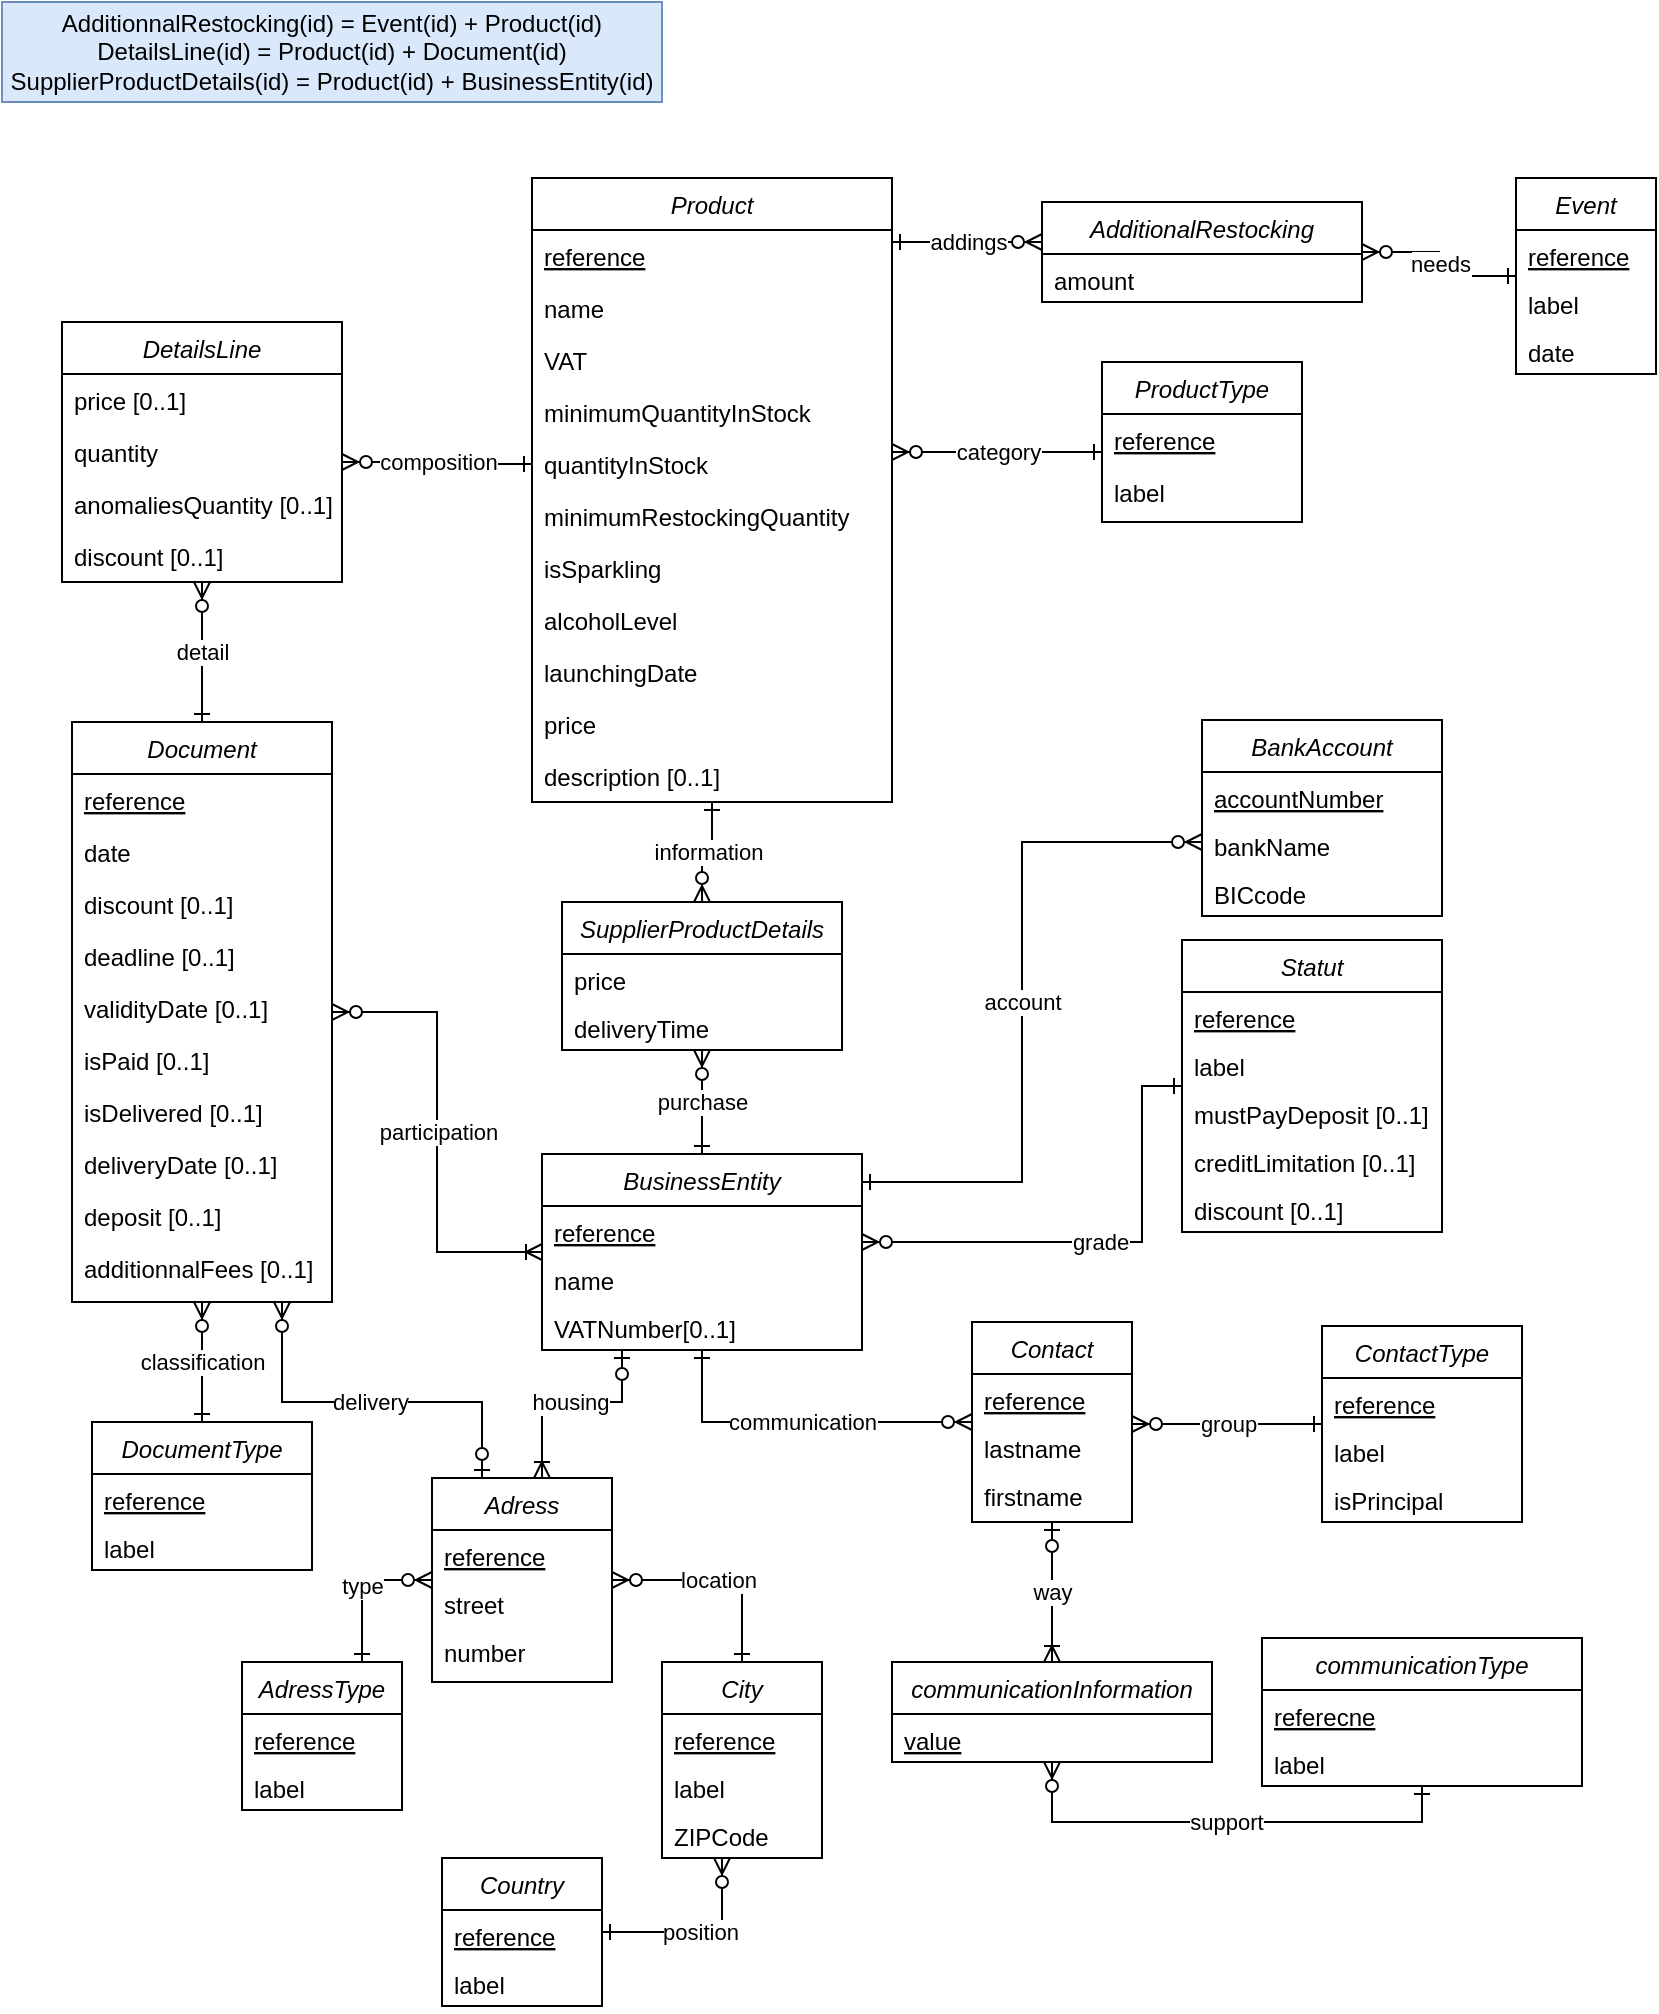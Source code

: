 <mxfile version="20.8.16" type="device"><diagram id="C5RBs43oDa-KdzZeNtuy" name="Page-1"><mxGraphModel dx="1262" dy="592" grid="1" gridSize="10" guides="1" tooltips="1" connect="1" arrows="1" fold="1" page="1" pageScale="1" pageWidth="827" pageHeight="1169" math="0" shadow="0"><root><mxCell id="WIyWlLk6GJQsqaUBKTNV-0"/><mxCell id="WIyWlLk6GJQsqaUBKTNV-1" parent="WIyWlLk6GJQsqaUBKTNV-0"/><mxCell id="zkfFHV4jXpPFQw0GAbJ--0" value="ProductType" style="swimlane;fontStyle=2;align=center;verticalAlign=top;childLayout=stackLayout;horizontal=1;startSize=26;horizontalStack=0;resizeParent=1;resizeLast=0;collapsible=1;marginBottom=0;rounded=0;shadow=0;strokeWidth=1;" parent="WIyWlLk6GJQsqaUBKTNV-1" vertex="1"><mxGeometry x="550" y="260" width="100" height="80" as="geometry"><mxRectangle x="230" y="140" width="160" height="26" as="alternateBounds"/></mxGeometry></mxCell><mxCell id="zkfFHV4jXpPFQw0GAbJ--1" value="reference" style="text;align=left;verticalAlign=top;spacingLeft=4;spacingRight=4;overflow=hidden;rotatable=0;points=[[0,0.5],[1,0.5]];portConstraint=eastwest;fontStyle=4" parent="zkfFHV4jXpPFQw0GAbJ--0" vertex="1"><mxGeometry y="26" width="100" height="26" as="geometry"/></mxCell><mxCell id="zkfFHV4jXpPFQw0GAbJ--2" value="label" style="text;align=left;verticalAlign=top;spacingLeft=4;spacingRight=4;overflow=hidden;rotatable=0;points=[[0,0.5],[1,0.5]];portConstraint=eastwest;rounded=0;shadow=0;html=0;" parent="zkfFHV4jXpPFQw0GAbJ--0" vertex="1"><mxGeometry y="52" width="100" height="26" as="geometry"/></mxCell><mxCell id="mR_kSrzSE3eePx6htJR2-12" value="category" style="edgeStyle=orthogonalEdgeStyle;rounded=0;orthogonalLoop=1;jettySize=auto;html=1;endArrow=ERone;endFill=0;startArrow=ERzeroToMany;startFill=1;" parent="WIyWlLk6GJQsqaUBKTNV-1" source="mR_kSrzSE3eePx6htJR2-0" target="zkfFHV4jXpPFQw0GAbJ--0" edge="1"><mxGeometry relative="1" as="geometry"><Array as="points"><mxPoint x="480" y="305"/><mxPoint x="480" y="305"/></Array></mxGeometry></mxCell><mxCell id="mR_kSrzSE3eePx6htJR2-27" value="composition" style="edgeStyle=orthogonalEdgeStyle;rounded=0;orthogonalLoop=1;jettySize=auto;html=1;startArrow=ERone;startFill=0;endArrow=ERzeroToMany;endFill=1;" parent="WIyWlLk6GJQsqaUBKTNV-1" source="mR_kSrzSE3eePx6htJR2-0" target="mR_kSrzSE3eePx6htJR2-21" edge="1"><mxGeometry relative="1" as="geometry"><Array as="points"><mxPoint x="218" y="311"/><mxPoint x="218" y="310"/></Array></mxGeometry></mxCell><mxCell id="mR_kSrzSE3eePx6htJR2-44" value="information" style="edgeStyle=orthogonalEdgeStyle;rounded=0;orthogonalLoop=1;jettySize=auto;html=1;startArrow=ERone;startFill=0;endArrow=ERzeroToMany;endFill=1;" parent="WIyWlLk6GJQsqaUBKTNV-1" source="mR_kSrzSE3eePx6htJR2-0" target="mR_kSrzSE3eePx6htJR2-41" edge="1"><mxGeometry relative="1" as="geometry"/></mxCell><mxCell id="mR_kSrzSE3eePx6htJR2-0" value="Product" style="swimlane;fontStyle=2;align=center;verticalAlign=top;childLayout=stackLayout;horizontal=1;startSize=26;horizontalStack=0;resizeParent=1;resizeLast=0;collapsible=1;marginBottom=0;rounded=0;shadow=0;strokeWidth=1;" parent="WIyWlLk6GJQsqaUBKTNV-1" vertex="1"><mxGeometry x="265" y="168" width="180" height="312" as="geometry"><mxRectangle x="230" y="140" width="160" height="26" as="alternateBounds"/></mxGeometry></mxCell><mxCell id="mR_kSrzSE3eePx6htJR2-1" value="reference" style="text;align=left;verticalAlign=top;spacingLeft=4;spacingRight=4;overflow=hidden;rotatable=0;points=[[0,0.5],[1,0.5]];portConstraint=eastwest;fontStyle=4" parent="mR_kSrzSE3eePx6htJR2-0" vertex="1"><mxGeometry y="26" width="180" height="26" as="geometry"/></mxCell><mxCell id="mR_kSrzSE3eePx6htJR2-2" value="name" style="text;align=left;verticalAlign=top;spacingLeft=4;spacingRight=4;overflow=hidden;rotatable=0;points=[[0,0.5],[1,0.5]];portConstraint=eastwest;rounded=0;shadow=0;html=0;" parent="mR_kSrzSE3eePx6htJR2-0" vertex="1"><mxGeometry y="52" width="180" height="26" as="geometry"/></mxCell><mxCell id="mR_kSrzSE3eePx6htJR2-3" value="VAT" style="text;align=left;verticalAlign=top;spacingLeft=4;spacingRight=4;overflow=hidden;rotatable=0;points=[[0,0.5],[1,0.5]];portConstraint=eastwest;rounded=0;shadow=0;html=0;" parent="mR_kSrzSE3eePx6htJR2-0" vertex="1"><mxGeometry y="78" width="180" height="26" as="geometry"/></mxCell><mxCell id="mR_kSrzSE3eePx6htJR2-4" value="minimumQuantityInStock" style="text;align=left;verticalAlign=top;spacingLeft=4;spacingRight=4;overflow=hidden;rotatable=0;points=[[0,0.5],[1,0.5]];portConstraint=eastwest;rounded=0;shadow=0;html=0;" parent="mR_kSrzSE3eePx6htJR2-0" vertex="1"><mxGeometry y="104" width="180" height="26" as="geometry"/></mxCell><mxCell id="mR_kSrzSE3eePx6htJR2-5" value="quantityInStock" style="text;align=left;verticalAlign=top;spacingLeft=4;spacingRight=4;overflow=hidden;rotatable=0;points=[[0,0.5],[1,0.5]];portConstraint=eastwest;rounded=0;shadow=0;html=0;" parent="mR_kSrzSE3eePx6htJR2-0" vertex="1"><mxGeometry y="130" width="180" height="26" as="geometry"/></mxCell><mxCell id="mR_kSrzSE3eePx6htJR2-6" value="minimumRestockingQuantity" style="text;align=left;verticalAlign=top;spacingLeft=4;spacingRight=4;overflow=hidden;rotatable=0;points=[[0,0.5],[1,0.5]];portConstraint=eastwest;rounded=0;shadow=0;html=0;" parent="mR_kSrzSE3eePx6htJR2-0" vertex="1"><mxGeometry y="156" width="180" height="26" as="geometry"/></mxCell><mxCell id="mR_kSrzSE3eePx6htJR2-7" value="isSparkling" style="text;align=left;verticalAlign=top;spacingLeft=4;spacingRight=4;overflow=hidden;rotatable=0;points=[[0,0.5],[1,0.5]];portConstraint=eastwest;rounded=0;shadow=0;html=0;" parent="mR_kSrzSE3eePx6htJR2-0" vertex="1"><mxGeometry y="182" width="180" height="26" as="geometry"/></mxCell><mxCell id="mR_kSrzSE3eePx6htJR2-9" value="alcoholLevel" style="text;align=left;verticalAlign=top;spacingLeft=4;spacingRight=4;overflow=hidden;rotatable=0;points=[[0,0.5],[1,0.5]];portConstraint=eastwest;rounded=0;shadow=0;html=0;" parent="mR_kSrzSE3eePx6htJR2-0" vertex="1"><mxGeometry y="208" width="180" height="26" as="geometry"/></mxCell><mxCell id="mR_kSrzSE3eePx6htJR2-10" value="launchingDate" style="text;align=left;verticalAlign=top;spacingLeft=4;spacingRight=4;overflow=hidden;rotatable=0;points=[[0,0.5],[1,0.5]];portConstraint=eastwest;rounded=0;shadow=0;html=0;" parent="mR_kSrzSE3eePx6htJR2-0" vertex="1"><mxGeometry y="234" width="180" height="26" as="geometry"/></mxCell><mxCell id="fm_D_4ArY5tobbjkZMO6-0" value="price" style="text;align=left;verticalAlign=top;spacingLeft=4;spacingRight=4;overflow=hidden;rotatable=0;points=[[0,0.5],[1,0.5]];portConstraint=eastwest;rounded=0;shadow=0;html=0;" vertex="1" parent="mR_kSrzSE3eePx6htJR2-0"><mxGeometry y="260" width="180" height="26" as="geometry"/></mxCell><mxCell id="mR_kSrzSE3eePx6htJR2-11" value="description [0..1]" style="text;align=left;verticalAlign=top;spacingLeft=4;spacingRight=4;overflow=hidden;rotatable=0;points=[[0,0.5],[1,0.5]];portConstraint=eastwest;rounded=0;shadow=0;html=0;" parent="mR_kSrzSE3eePx6htJR2-0" vertex="1"><mxGeometry y="286" width="180" height="26" as="geometry"/></mxCell><mxCell id="mR_kSrzSE3eePx6htJR2-16" value="addings" style="edgeStyle=orthogonalEdgeStyle;rounded=0;orthogonalLoop=1;jettySize=auto;html=1;startArrow=ERzeroToMany;startFill=1;endArrow=ERone;endFill=0;" parent="WIyWlLk6GJQsqaUBKTNV-1" source="mR_kSrzSE3eePx6htJR2-13" target="mR_kSrzSE3eePx6htJR2-0" edge="1"><mxGeometry relative="1" as="geometry"><Array as="points"><mxPoint x="490" y="200"/><mxPoint x="490" y="200"/></Array></mxGeometry></mxCell><mxCell id="mR_kSrzSE3eePx6htJR2-13" value="AdditionalRestocking" style="swimlane;fontStyle=2;align=center;verticalAlign=top;childLayout=stackLayout;horizontal=1;startSize=26;horizontalStack=0;resizeParent=1;resizeLast=0;collapsible=1;marginBottom=0;rounded=0;shadow=0;strokeWidth=1;" parent="WIyWlLk6GJQsqaUBKTNV-1" vertex="1"><mxGeometry x="520" y="180" width="160" height="50" as="geometry"><mxRectangle x="230" y="140" width="160" height="26" as="alternateBounds"/></mxGeometry></mxCell><mxCell id="mR_kSrzSE3eePx6htJR2-14" value="amount" style="text;align=left;verticalAlign=top;spacingLeft=4;spacingRight=4;overflow=hidden;rotatable=0;points=[[0,0.5],[1,0.5]];portConstraint=eastwest;fontStyle=0" parent="mR_kSrzSE3eePx6htJR2-13" vertex="1"><mxGeometry y="26" width="160" height="24" as="geometry"/></mxCell><mxCell id="mR_kSrzSE3eePx6htJR2-20" value="needs" style="edgeStyle=orthogonalEdgeStyle;rounded=0;orthogonalLoop=1;jettySize=auto;html=1;startArrow=ERone;startFill=0;endArrow=ERzeroToMany;endFill=1;" parent="WIyWlLk6GJQsqaUBKTNV-1" source="mR_kSrzSE3eePx6htJR2-17" target="mR_kSrzSE3eePx6htJR2-13" edge="1"><mxGeometry relative="1" as="geometry"/></mxCell><mxCell id="mR_kSrzSE3eePx6htJR2-17" value="Event" style="swimlane;fontStyle=2;align=center;verticalAlign=top;childLayout=stackLayout;horizontal=1;startSize=26;horizontalStack=0;resizeParent=1;resizeLast=0;collapsible=1;marginBottom=0;rounded=0;shadow=0;strokeWidth=1;" parent="WIyWlLk6GJQsqaUBKTNV-1" vertex="1"><mxGeometry x="757" y="168" width="70" height="98" as="geometry"><mxRectangle x="230" y="140" width="160" height="26" as="alternateBounds"/></mxGeometry></mxCell><mxCell id="mR_kSrzSE3eePx6htJR2-18" value="reference" style="text;align=left;verticalAlign=top;spacingLeft=4;spacingRight=4;overflow=hidden;rotatable=0;points=[[0,0.5],[1,0.5]];portConstraint=eastwest;fontStyle=4" parent="mR_kSrzSE3eePx6htJR2-17" vertex="1"><mxGeometry y="26" width="70" height="24" as="geometry"/></mxCell><mxCell id="mR_kSrzSE3eePx6htJR2-19" value="label" style="text;align=left;verticalAlign=top;spacingLeft=4;spacingRight=4;overflow=hidden;rotatable=0;points=[[0,0.5],[1,0.5]];portConstraint=eastwest;fontStyle=0" parent="mR_kSrzSE3eePx6htJR2-17" vertex="1"><mxGeometry y="50" width="70" height="24" as="geometry"/></mxCell><mxCell id="p5Mr51HrlrA1xelnmMIb-0" value="date" style="text;align=left;verticalAlign=top;spacingLeft=4;spacingRight=4;overflow=hidden;rotatable=0;points=[[0,0.5],[1,0.5]];portConstraint=eastwest;fontStyle=0" parent="mR_kSrzSE3eePx6htJR2-17" vertex="1"><mxGeometry y="74" width="70" height="24" as="geometry"/></mxCell><mxCell id="mR_kSrzSE3eePx6htJR2-21" value="DetailsLine" style="swimlane;fontStyle=2;align=center;verticalAlign=top;childLayout=stackLayout;horizontal=1;startSize=26;horizontalStack=0;resizeParent=1;resizeLast=0;collapsible=1;marginBottom=0;rounded=0;shadow=0;strokeWidth=1;" parent="WIyWlLk6GJQsqaUBKTNV-1" vertex="1"><mxGeometry x="30" y="240" width="140" height="130" as="geometry"><mxRectangle x="230" y="140" width="160" height="26" as="alternateBounds"/></mxGeometry></mxCell><mxCell id="mR_kSrzSE3eePx6htJR2-22" value="price [0..1]" style="text;align=left;verticalAlign=top;spacingLeft=4;spacingRight=4;overflow=hidden;rotatable=0;points=[[0,0.5],[1,0.5]];portConstraint=eastwest;fontStyle=0" parent="mR_kSrzSE3eePx6htJR2-21" vertex="1"><mxGeometry y="26" width="140" height="26" as="geometry"/></mxCell><mxCell id="mR_kSrzSE3eePx6htJR2-23" value="quantity" style="text;align=left;verticalAlign=top;spacingLeft=4;spacingRight=4;overflow=hidden;rotatable=0;points=[[0,0.5],[1,0.5]];portConstraint=eastwest;rounded=0;shadow=0;html=0;" parent="mR_kSrzSE3eePx6htJR2-21" vertex="1"><mxGeometry y="52" width="140" height="26" as="geometry"/></mxCell><mxCell id="mR_kSrzSE3eePx6htJR2-24" value="anomaliesQuantity [0..1]" style="text;align=left;verticalAlign=top;spacingLeft=4;spacingRight=4;overflow=hidden;rotatable=0;points=[[0,0.5],[1,0.5]];portConstraint=eastwest;rounded=0;shadow=0;html=0;" parent="mR_kSrzSE3eePx6htJR2-21" vertex="1"><mxGeometry y="78" width="140" height="26" as="geometry"/></mxCell><mxCell id="bdWemc0V5UrA6f9FP6_V-0" value="discount [0..1]" style="text;align=left;verticalAlign=top;spacingLeft=4;spacingRight=4;overflow=hidden;rotatable=0;points=[[0,0.5],[1,0.5]];portConstraint=eastwest;rounded=0;shadow=0;html=0;" parent="mR_kSrzSE3eePx6htJR2-21" vertex="1"><mxGeometry y="104" width="140" height="26" as="geometry"/></mxCell><mxCell id="mR_kSrzSE3eePx6htJR2-40" value="detail" style="edgeStyle=orthogonalEdgeStyle;rounded=0;orthogonalLoop=1;jettySize=auto;html=1;startArrow=ERone;startFill=0;endArrow=ERzeroToMany;endFill=1;" parent="WIyWlLk6GJQsqaUBKTNV-1" source="mR_kSrzSE3eePx6htJR2-28" target="mR_kSrzSE3eePx6htJR2-21" edge="1"><mxGeometry relative="1" as="geometry"/></mxCell><mxCell id="mR_kSrzSE3eePx6htJR2-28" value="Document" style="swimlane;fontStyle=2;align=center;verticalAlign=top;childLayout=stackLayout;horizontal=1;startSize=26;horizontalStack=0;resizeParent=1;resizeLast=0;collapsible=1;marginBottom=0;rounded=0;shadow=0;strokeWidth=1;" parent="WIyWlLk6GJQsqaUBKTNV-1" vertex="1"><mxGeometry x="35" y="440" width="130" height="290" as="geometry"><mxRectangle x="230" y="140" width="160" height="26" as="alternateBounds"/></mxGeometry></mxCell><mxCell id="mR_kSrzSE3eePx6htJR2-29" value="reference" style="text;align=left;verticalAlign=top;spacingLeft=4;spacingRight=4;overflow=hidden;rotatable=0;points=[[0,0.5],[1,0.5]];portConstraint=eastwest;fontStyle=4" parent="mR_kSrzSE3eePx6htJR2-28" vertex="1"><mxGeometry y="26" width="130" height="26" as="geometry"/></mxCell><mxCell id="mR_kSrzSE3eePx6htJR2-30" value="date" style="text;align=left;verticalAlign=top;spacingLeft=4;spacingRight=4;overflow=hidden;rotatable=0;points=[[0,0.5],[1,0.5]];portConstraint=eastwest;rounded=0;shadow=0;html=0;" parent="mR_kSrzSE3eePx6htJR2-28" vertex="1"><mxGeometry y="52" width="130" height="26" as="geometry"/></mxCell><mxCell id="mR_kSrzSE3eePx6htJR2-31" value="discount [0..1]" style="text;align=left;verticalAlign=top;spacingLeft=4;spacingRight=4;overflow=hidden;rotatable=0;points=[[0,0.5],[1,0.5]];portConstraint=eastwest;rounded=0;shadow=0;html=0;" parent="mR_kSrzSE3eePx6htJR2-28" vertex="1"><mxGeometry y="78" width="130" height="26" as="geometry"/></mxCell><mxCell id="mR_kSrzSE3eePx6htJR2-32" value="deadline [0..1]" style="text;align=left;verticalAlign=top;spacingLeft=4;spacingRight=4;overflow=hidden;rotatable=0;points=[[0,0.5],[1,0.5]];portConstraint=eastwest;rounded=0;shadow=0;html=0;" parent="mR_kSrzSE3eePx6htJR2-28" vertex="1"><mxGeometry y="104" width="130" height="26" as="geometry"/></mxCell><mxCell id="mR_kSrzSE3eePx6htJR2-33" value="validityDate [0..1]" style="text;align=left;verticalAlign=top;spacingLeft=4;spacingRight=4;overflow=hidden;rotatable=0;points=[[0,0.5],[1,0.5]];portConstraint=eastwest;rounded=0;shadow=0;html=0;" parent="mR_kSrzSE3eePx6htJR2-28" vertex="1"><mxGeometry y="130" width="130" height="26" as="geometry"/></mxCell><mxCell id="mR_kSrzSE3eePx6htJR2-34" value="isPaid [0..1]" style="text;align=left;verticalAlign=top;spacingLeft=4;spacingRight=4;overflow=hidden;rotatable=0;points=[[0,0.5],[1,0.5]];portConstraint=eastwest;rounded=0;shadow=0;html=0;" parent="mR_kSrzSE3eePx6htJR2-28" vertex="1"><mxGeometry y="156" width="130" height="26" as="geometry"/></mxCell><mxCell id="mR_kSrzSE3eePx6htJR2-35" value="isDelivered [0..1]" style="text;align=left;verticalAlign=top;spacingLeft=4;spacingRight=4;overflow=hidden;rotatable=0;points=[[0,0.5],[1,0.5]];portConstraint=eastwest;rounded=0;shadow=0;html=0;" parent="mR_kSrzSE3eePx6htJR2-28" vertex="1"><mxGeometry y="182" width="130" height="26" as="geometry"/></mxCell><mxCell id="mR_kSrzSE3eePx6htJR2-36" value="deliveryDate [0..1]" style="text;align=left;verticalAlign=top;spacingLeft=4;spacingRight=4;overflow=hidden;rotatable=0;points=[[0,0.5],[1,0.5]];portConstraint=eastwest;rounded=0;shadow=0;html=0;" parent="mR_kSrzSE3eePx6htJR2-28" vertex="1"><mxGeometry y="208" width="130" height="26" as="geometry"/></mxCell><mxCell id="mR_kSrzSE3eePx6htJR2-37" value="deposit [0..1]" style="text;align=left;verticalAlign=top;spacingLeft=4;spacingRight=4;overflow=hidden;rotatable=0;points=[[0,0.5],[1,0.5]];portConstraint=eastwest;rounded=0;shadow=0;html=0;" parent="mR_kSrzSE3eePx6htJR2-28" vertex="1"><mxGeometry y="234" width="130" height="26" as="geometry"/></mxCell><mxCell id="mR_kSrzSE3eePx6htJR2-38" value="additionnalFees [0..1]" style="text;align=left;verticalAlign=top;spacingLeft=4;spacingRight=4;overflow=hidden;rotatable=0;points=[[0,0.5],[1,0.5]];portConstraint=eastwest;rounded=0;shadow=0;html=0;" parent="mR_kSrzSE3eePx6htJR2-28" vertex="1"><mxGeometry y="260" width="130" height="26" as="geometry"/></mxCell><mxCell id="mR_kSrzSE3eePx6htJR2-41" value="SupplierProductDetails" style="swimlane;fontStyle=2;align=center;verticalAlign=top;childLayout=stackLayout;horizontal=1;startSize=26;horizontalStack=0;resizeParent=1;resizeLast=0;collapsible=1;marginBottom=0;rounded=0;shadow=0;strokeWidth=1;" parent="WIyWlLk6GJQsqaUBKTNV-1" vertex="1"><mxGeometry x="280" y="530" width="140" height="74" as="geometry"><mxRectangle x="230" y="140" width="160" height="26" as="alternateBounds"/></mxGeometry></mxCell><mxCell id="mR_kSrzSE3eePx6htJR2-42" value="price" style="text;align=left;verticalAlign=top;spacingLeft=4;spacingRight=4;overflow=hidden;rotatable=0;points=[[0,0.5],[1,0.5]];portConstraint=eastwest;fontStyle=0" parent="mR_kSrzSE3eePx6htJR2-41" vertex="1"><mxGeometry y="26" width="140" height="24" as="geometry"/></mxCell><mxCell id="mR_kSrzSE3eePx6htJR2-43" value="deliveryTime" style="text;align=left;verticalAlign=top;spacingLeft=4;spacingRight=4;overflow=hidden;rotatable=0;points=[[0,0.5],[1,0.5]];portConstraint=eastwest;fontStyle=0" parent="mR_kSrzSE3eePx6htJR2-41" vertex="1"><mxGeometry y="50" width="140" height="24" as="geometry"/></mxCell><mxCell id="mR_kSrzSE3eePx6htJR2-48" value="classification" style="edgeStyle=orthogonalEdgeStyle;rounded=0;orthogonalLoop=1;jettySize=auto;html=1;startArrow=ERone;startFill=0;endArrow=ERzeroToMany;endFill=1;" parent="WIyWlLk6GJQsqaUBKTNV-1" source="mR_kSrzSE3eePx6htJR2-45" target="mR_kSrzSE3eePx6htJR2-28" edge="1"><mxGeometry relative="1" as="geometry"/></mxCell><mxCell id="mR_kSrzSE3eePx6htJR2-45" value="DocumentType" style="swimlane;fontStyle=2;align=center;verticalAlign=top;childLayout=stackLayout;horizontal=1;startSize=26;horizontalStack=0;resizeParent=1;resizeLast=0;collapsible=1;marginBottom=0;rounded=0;shadow=0;strokeWidth=1;" parent="WIyWlLk6GJQsqaUBKTNV-1" vertex="1"><mxGeometry x="45" y="790" width="110" height="74" as="geometry"><mxRectangle x="230" y="140" width="160" height="26" as="alternateBounds"/></mxGeometry></mxCell><mxCell id="mR_kSrzSE3eePx6htJR2-46" value="reference" style="text;align=left;verticalAlign=top;spacingLeft=4;spacingRight=4;overflow=hidden;rotatable=0;points=[[0,0.5],[1,0.5]];portConstraint=eastwest;fontStyle=4" parent="mR_kSrzSE3eePx6htJR2-45" vertex="1"><mxGeometry y="26" width="110" height="24" as="geometry"/></mxCell><mxCell id="mR_kSrzSE3eePx6htJR2-47" value="label" style="text;align=left;verticalAlign=top;spacingLeft=4;spacingRight=4;overflow=hidden;rotatable=0;points=[[0,0.5],[1,0.5]];portConstraint=eastwest;fontStyle=0" parent="mR_kSrzSE3eePx6htJR2-45" vertex="1"><mxGeometry y="50" width="110" height="24" as="geometry"/></mxCell><mxCell id="mR_kSrzSE3eePx6htJR2-53" value="purchase" style="edgeStyle=orthogonalEdgeStyle;rounded=0;orthogonalLoop=1;jettySize=auto;html=1;startArrow=ERone;startFill=0;endArrow=ERzeroToMany;endFill=1;" parent="WIyWlLk6GJQsqaUBKTNV-1" source="mR_kSrzSE3eePx6htJR2-49" target="mR_kSrzSE3eePx6htJR2-41" edge="1"><mxGeometry relative="1" as="geometry"/></mxCell><mxCell id="mR_kSrzSE3eePx6htJR2-54" value="participation" style="edgeStyle=orthogonalEdgeStyle;rounded=0;orthogonalLoop=1;jettySize=auto;html=1;startArrow=ERoneToMany;startFill=0;endArrow=ERzeroToMany;endFill=1;" parent="WIyWlLk6GJQsqaUBKTNV-1" source="mR_kSrzSE3eePx6htJR2-49" target="mR_kSrzSE3eePx6htJR2-28" edge="1"><mxGeometry relative="1" as="geometry"/></mxCell><mxCell id="mR_kSrzSE3eePx6htJR2-59" value="account" style="edgeStyle=orthogonalEdgeStyle;rounded=0;orthogonalLoop=1;jettySize=auto;html=1;startArrow=ERone;startFill=0;endArrow=ERzeroToMany;endFill=1;" parent="WIyWlLk6GJQsqaUBKTNV-1" source="mR_kSrzSE3eePx6htJR2-49" target="mR_kSrzSE3eePx6htJR2-55" edge="1"><mxGeometry relative="1" as="geometry"><Array as="points"><mxPoint x="510" y="670"/><mxPoint x="510" y="500"/></Array></mxGeometry></mxCell><mxCell id="mR_kSrzSE3eePx6htJR2-73" value="communication" style="edgeStyle=orthogonalEdgeStyle;rounded=0;orthogonalLoop=1;jettySize=auto;html=1;startArrow=ERone;startFill=0;endArrow=ERzeroToMany;endFill=1;" parent="WIyWlLk6GJQsqaUBKTNV-1" source="mR_kSrzSE3eePx6htJR2-49" target="mR_kSrzSE3eePx6htJR2-67" edge="1"><mxGeometry relative="1" as="geometry"><Array as="points"><mxPoint x="350" y="790"/><mxPoint x="460" y="790"/></Array></mxGeometry></mxCell><mxCell id="mR_kSrzSE3eePx6htJR2-96" value="housing" style="edgeStyle=orthogonalEdgeStyle;rounded=0;orthogonalLoop=1;jettySize=auto;html=1;startArrow=ERzeroToOne;startFill=1;endArrow=ERoneToMany;endFill=0;" parent="WIyWlLk6GJQsqaUBKTNV-1" source="mR_kSrzSE3eePx6htJR2-49" target="mR_kSrzSE3eePx6htJR2-91" edge="1"><mxGeometry relative="1" as="geometry"><Array as="points"><mxPoint x="310" y="780"/><mxPoint x="270" y="780"/></Array></mxGeometry></mxCell><mxCell id="mR_kSrzSE3eePx6htJR2-49" value="BusinessEntity" style="swimlane;fontStyle=2;align=center;verticalAlign=top;childLayout=stackLayout;horizontal=1;startSize=26;horizontalStack=0;resizeParent=1;resizeLast=0;collapsible=1;marginBottom=0;rounded=0;shadow=0;strokeWidth=1;" parent="WIyWlLk6GJQsqaUBKTNV-1" vertex="1"><mxGeometry x="270" y="656" width="160" height="98" as="geometry"><mxRectangle x="230" y="140" width="160" height="26" as="alternateBounds"/></mxGeometry></mxCell><mxCell id="mR_kSrzSE3eePx6htJR2-50" value="reference" style="text;align=left;verticalAlign=top;spacingLeft=4;spacingRight=4;overflow=hidden;rotatable=0;points=[[0,0.5],[1,0.5]];portConstraint=eastwest;fontStyle=4" parent="mR_kSrzSE3eePx6htJR2-49" vertex="1"><mxGeometry y="26" width="160" height="24" as="geometry"/></mxCell><mxCell id="mR_kSrzSE3eePx6htJR2-51" value="name" style="text;align=left;verticalAlign=top;spacingLeft=4;spacingRight=4;overflow=hidden;rotatable=0;points=[[0,0.5],[1,0.5]];portConstraint=eastwest;fontStyle=0" parent="mR_kSrzSE3eePx6htJR2-49" vertex="1"><mxGeometry y="50" width="160" height="24" as="geometry"/></mxCell><mxCell id="mR_kSrzSE3eePx6htJR2-52" value="VATNumber[0..1]" style="text;align=left;verticalAlign=top;spacingLeft=4;spacingRight=4;overflow=hidden;rotatable=0;points=[[0,0.5],[1,0.5]];portConstraint=eastwest;fontStyle=0" parent="mR_kSrzSE3eePx6htJR2-49" vertex="1"><mxGeometry y="74" width="160" height="24" as="geometry"/></mxCell><mxCell id="mR_kSrzSE3eePx6htJR2-55" value="BankAccount" style="swimlane;fontStyle=2;align=center;verticalAlign=top;childLayout=stackLayout;horizontal=1;startSize=26;horizontalStack=0;resizeParent=1;resizeLast=0;collapsible=1;marginBottom=0;rounded=0;shadow=0;strokeWidth=1;" parent="WIyWlLk6GJQsqaUBKTNV-1" vertex="1"><mxGeometry x="600" y="439" width="120" height="98" as="geometry"><mxRectangle x="230" y="140" width="160" height="26" as="alternateBounds"/></mxGeometry></mxCell><mxCell id="mR_kSrzSE3eePx6htJR2-56" value="accountNumber" style="text;align=left;verticalAlign=top;spacingLeft=4;spacingRight=4;overflow=hidden;rotatable=0;points=[[0,0.5],[1,0.5]];portConstraint=eastwest;fontStyle=4" parent="mR_kSrzSE3eePx6htJR2-55" vertex="1"><mxGeometry y="26" width="120" height="24" as="geometry"/></mxCell><mxCell id="mR_kSrzSE3eePx6htJR2-57" value="bankName" style="text;align=left;verticalAlign=top;spacingLeft=4;spacingRight=4;overflow=hidden;rotatable=0;points=[[0,0.5],[1,0.5]];portConstraint=eastwest;fontStyle=0" parent="mR_kSrzSE3eePx6htJR2-55" vertex="1"><mxGeometry y="50" width="120" height="24" as="geometry"/></mxCell><mxCell id="mR_kSrzSE3eePx6htJR2-58" value="BICcode" style="text;align=left;verticalAlign=top;spacingLeft=4;spacingRight=4;overflow=hidden;rotatable=0;points=[[0,0.5],[1,0.5]];portConstraint=eastwest;fontStyle=0" parent="mR_kSrzSE3eePx6htJR2-55" vertex="1"><mxGeometry y="74" width="120" height="24" as="geometry"/></mxCell><mxCell id="mR_kSrzSE3eePx6htJR2-66" value="grade" style="edgeStyle=orthogonalEdgeStyle;rounded=0;orthogonalLoop=1;jettySize=auto;html=1;startArrow=ERone;startFill=0;endArrow=ERzeroToMany;endFill=1;" parent="WIyWlLk6GJQsqaUBKTNV-1" source="mR_kSrzSE3eePx6htJR2-60" target="mR_kSrzSE3eePx6htJR2-49" edge="1"><mxGeometry relative="1" as="geometry"><Array as="points"><mxPoint x="570" y="622"/><mxPoint x="570" y="700"/></Array></mxGeometry></mxCell><mxCell id="mR_kSrzSE3eePx6htJR2-60" value="Statut" style="swimlane;fontStyle=2;align=center;verticalAlign=top;childLayout=stackLayout;horizontal=1;startSize=26;horizontalStack=0;resizeParent=1;resizeLast=0;collapsible=1;marginBottom=0;rounded=0;shadow=0;strokeWidth=1;" parent="WIyWlLk6GJQsqaUBKTNV-1" vertex="1"><mxGeometry x="590" y="549" width="130" height="146" as="geometry"><mxRectangle x="230" y="140" width="160" height="26" as="alternateBounds"/></mxGeometry></mxCell><mxCell id="mR_kSrzSE3eePx6htJR2-61" value="reference" style="text;align=left;verticalAlign=top;spacingLeft=4;spacingRight=4;overflow=hidden;rotatable=0;points=[[0,0.5],[1,0.5]];portConstraint=eastwest;fontStyle=4" parent="mR_kSrzSE3eePx6htJR2-60" vertex="1"><mxGeometry y="26" width="130" height="24" as="geometry"/></mxCell><mxCell id="mR_kSrzSE3eePx6htJR2-62" value="label" style="text;align=left;verticalAlign=top;spacingLeft=4;spacingRight=4;overflow=hidden;rotatable=0;points=[[0,0.5],[1,0.5]];portConstraint=eastwest;fontStyle=0" parent="mR_kSrzSE3eePx6htJR2-60" vertex="1"><mxGeometry y="50" width="130" height="24" as="geometry"/></mxCell><mxCell id="mR_kSrzSE3eePx6htJR2-63" value="mustPayDeposit [0..1]" style="text;align=left;verticalAlign=top;spacingLeft=4;spacingRight=4;overflow=hidden;rotatable=0;points=[[0,0.5],[1,0.5]];portConstraint=eastwest;fontStyle=0" parent="mR_kSrzSE3eePx6htJR2-60" vertex="1"><mxGeometry y="74" width="130" height="24" as="geometry"/></mxCell><mxCell id="mR_kSrzSE3eePx6htJR2-64" value="creditLimitation [0..1]" style="text;align=left;verticalAlign=top;spacingLeft=4;spacingRight=4;overflow=hidden;rotatable=0;points=[[0,0.5],[1,0.5]];portConstraint=eastwest;fontStyle=0" parent="mR_kSrzSE3eePx6htJR2-60" vertex="1"><mxGeometry y="98" width="130" height="24" as="geometry"/></mxCell><mxCell id="mR_kSrzSE3eePx6htJR2-65" value="discount [0..1]" style="text;align=left;verticalAlign=top;spacingLeft=4;spacingRight=4;overflow=hidden;rotatable=0;points=[[0,0.5],[1,0.5]];portConstraint=eastwest;fontStyle=0" parent="mR_kSrzSE3eePx6htJR2-60" vertex="1"><mxGeometry y="122" width="130" height="24" as="geometry"/></mxCell><mxCell id="mR_kSrzSE3eePx6htJR2-82" value="way" style="edgeStyle=orthogonalEdgeStyle;rounded=0;orthogonalLoop=1;jettySize=auto;html=1;startArrow=ERzeroToOne;startFill=0;endArrow=ERoneToMany;endFill=0;" parent="WIyWlLk6GJQsqaUBKTNV-1" source="mR_kSrzSE3eePx6htJR2-67" target="mR_kSrzSE3eePx6htJR2-74" edge="1"><mxGeometry x="-0.005" relative="1" as="geometry"><Array as="points"><mxPoint x="525" y="890"/></Array><mxPoint as="offset"/></mxGeometry></mxCell><mxCell id="mR_kSrzSE3eePx6htJR2-67" value="Contact" style="swimlane;fontStyle=2;align=center;verticalAlign=top;childLayout=stackLayout;horizontal=1;startSize=26;horizontalStack=0;resizeParent=1;resizeLast=0;collapsible=1;marginBottom=0;rounded=0;shadow=0;strokeWidth=1;" parent="WIyWlLk6GJQsqaUBKTNV-1" vertex="1"><mxGeometry x="485" y="740" width="80" height="100" as="geometry"><mxRectangle x="230" y="140" width="160" height="26" as="alternateBounds"/></mxGeometry></mxCell><mxCell id="mR_kSrzSE3eePx6htJR2-68" value="reference" style="text;align=left;verticalAlign=top;spacingLeft=4;spacingRight=4;overflow=hidden;rotatable=0;points=[[0,0.5],[1,0.5]];portConstraint=eastwest;fontStyle=4" parent="mR_kSrzSE3eePx6htJR2-67" vertex="1"><mxGeometry y="26" width="80" height="24" as="geometry"/></mxCell><mxCell id="mR_kSrzSE3eePx6htJR2-69" value="lastname" style="text;align=left;verticalAlign=top;spacingLeft=4;spacingRight=4;overflow=hidden;rotatable=0;points=[[0,0.5],[1,0.5]];portConstraint=eastwest;fontStyle=0" parent="mR_kSrzSE3eePx6htJR2-67" vertex="1"><mxGeometry y="50" width="80" height="24" as="geometry"/></mxCell><mxCell id="mR_kSrzSE3eePx6htJR2-70" value="firstname" style="text;align=left;verticalAlign=top;spacingLeft=4;spacingRight=4;overflow=hidden;rotatable=0;points=[[0,0.5],[1,0.5]];portConstraint=eastwest;fontStyle=0" parent="mR_kSrzSE3eePx6htJR2-67" vertex="1"><mxGeometry y="74" width="80" height="24" as="geometry"/></mxCell><mxCell id="mR_kSrzSE3eePx6htJR2-74" value="communicationInformation" style="swimlane;fontStyle=2;align=center;verticalAlign=top;childLayout=stackLayout;horizontal=1;startSize=26;horizontalStack=0;resizeParent=1;resizeLast=0;collapsible=1;marginBottom=0;rounded=0;shadow=0;strokeWidth=1;" parent="WIyWlLk6GJQsqaUBKTNV-1" vertex="1"><mxGeometry x="445" y="910" width="160" height="50" as="geometry"><mxRectangle x="230" y="140" width="160" height="26" as="alternateBounds"/></mxGeometry></mxCell><mxCell id="mR_kSrzSE3eePx6htJR2-75" value="value" style="text;align=left;verticalAlign=top;spacingLeft=4;spacingRight=4;overflow=hidden;rotatable=0;points=[[0,0.5],[1,0.5]];portConstraint=eastwest;fontStyle=4" parent="mR_kSrzSE3eePx6htJR2-74" vertex="1"><mxGeometry y="26" width="160" height="24" as="geometry"/></mxCell><mxCell id="mR_kSrzSE3eePx6htJR2-86" value="support" style="edgeStyle=orthogonalEdgeStyle;rounded=0;orthogonalLoop=1;jettySize=auto;html=1;startArrow=ERone;startFill=0;endArrow=ERzeroToMany;endFill=1;" parent="WIyWlLk6GJQsqaUBKTNV-1" source="mR_kSrzSE3eePx6htJR2-83" target="mR_kSrzSE3eePx6htJR2-74" edge="1"><mxGeometry relative="1" as="geometry"><Array as="points"><mxPoint x="710" y="990"/><mxPoint x="525" y="990"/></Array></mxGeometry></mxCell><mxCell id="mR_kSrzSE3eePx6htJR2-83" value="communicationType" style="swimlane;fontStyle=2;align=center;verticalAlign=top;childLayout=stackLayout;horizontal=1;startSize=26;horizontalStack=0;resizeParent=1;resizeLast=0;collapsible=1;marginBottom=0;rounded=0;shadow=0;strokeWidth=1;" parent="WIyWlLk6GJQsqaUBKTNV-1" vertex="1"><mxGeometry x="630" y="898" width="160" height="74" as="geometry"><mxRectangle x="230" y="140" width="160" height="26" as="alternateBounds"/></mxGeometry></mxCell><mxCell id="mR_kSrzSE3eePx6htJR2-84" value="referecne" style="text;align=left;verticalAlign=top;spacingLeft=4;spacingRight=4;overflow=hidden;rotatable=0;points=[[0,0.5],[1,0.5]];portConstraint=eastwest;fontStyle=4" parent="mR_kSrzSE3eePx6htJR2-83" vertex="1"><mxGeometry y="26" width="160" height="24" as="geometry"/></mxCell><mxCell id="mR_kSrzSE3eePx6htJR2-85" value="label" style="text;align=left;verticalAlign=top;spacingLeft=4;spacingRight=4;overflow=hidden;rotatable=0;points=[[0,0.5],[1,0.5]];portConstraint=eastwest;fontStyle=0" parent="mR_kSrzSE3eePx6htJR2-83" vertex="1"><mxGeometry y="50" width="160" height="24" as="geometry"/></mxCell><mxCell id="mR_kSrzSE3eePx6htJR2-89" value="group" style="edgeStyle=orthogonalEdgeStyle;rounded=0;orthogonalLoop=1;jettySize=auto;html=1;startArrow=ERone;startFill=0;endArrow=ERzeroToMany;endFill=1;" parent="WIyWlLk6GJQsqaUBKTNV-1" source="mR_kSrzSE3eePx6htJR2-87" target="mR_kSrzSE3eePx6htJR2-67" edge="1"><mxGeometry relative="1" as="geometry"><Array as="points"><mxPoint x="680" y="790"/><mxPoint x="680" y="790"/></Array></mxGeometry></mxCell><mxCell id="mR_kSrzSE3eePx6htJR2-87" value="ContactType" style="swimlane;fontStyle=2;align=center;verticalAlign=top;childLayout=stackLayout;horizontal=1;startSize=26;horizontalStack=0;resizeParent=1;resizeLast=0;collapsible=1;marginBottom=0;rounded=0;shadow=0;strokeWidth=1;" parent="WIyWlLk6GJQsqaUBKTNV-1" vertex="1"><mxGeometry x="660" y="742" width="100" height="98" as="geometry"><mxRectangle x="230" y="140" width="160" height="26" as="alternateBounds"/></mxGeometry></mxCell><mxCell id="mR_kSrzSE3eePx6htJR2-88" value="reference" style="text;align=left;verticalAlign=top;spacingLeft=4;spacingRight=4;overflow=hidden;rotatable=0;points=[[0,0.5],[1,0.5]];portConstraint=eastwest;fontStyle=4" parent="mR_kSrzSE3eePx6htJR2-87" vertex="1"><mxGeometry y="26" width="100" height="24" as="geometry"/></mxCell><mxCell id="mR_kSrzSE3eePx6htJR2-90" value="label" style="text;align=left;verticalAlign=top;spacingLeft=4;spacingRight=4;overflow=hidden;rotatable=0;points=[[0,0.5],[1,0.5]];portConstraint=eastwest;fontStyle=0" parent="mR_kSrzSE3eePx6htJR2-87" vertex="1"><mxGeometry y="50" width="100" height="24" as="geometry"/></mxCell><mxCell id="mR_kSrzSE3eePx6htJR2-71" value="isPrincipal" style="text;align=left;verticalAlign=top;spacingLeft=4;spacingRight=4;overflow=hidden;rotatable=0;points=[[0,0.5],[1,0.5]];portConstraint=eastwest;fontStyle=0" parent="mR_kSrzSE3eePx6htJR2-87" vertex="1"><mxGeometry y="74" width="100" height="24" as="geometry"/></mxCell><mxCell id="mR_kSrzSE3eePx6htJR2-98" value="delivery" style="edgeStyle=orthogonalEdgeStyle;rounded=0;orthogonalLoop=1;jettySize=auto;html=1;startArrow=ERzeroToOne;startFill=1;endArrow=ERzeroToMany;endFill=1;" parent="WIyWlLk6GJQsqaUBKTNV-1" source="mR_kSrzSE3eePx6htJR2-91" target="mR_kSrzSE3eePx6htJR2-28" edge="1"><mxGeometry relative="1" as="geometry"><Array as="points"><mxPoint x="240" y="780"/><mxPoint x="140" y="780"/></Array></mxGeometry></mxCell><mxCell id="mR_kSrzSE3eePx6htJR2-91" value="Adress" style="swimlane;fontStyle=2;align=center;verticalAlign=top;childLayout=stackLayout;horizontal=1;startSize=26;horizontalStack=0;resizeParent=1;resizeLast=0;collapsible=1;marginBottom=0;rounded=0;shadow=0;strokeWidth=1;" parent="WIyWlLk6GJQsqaUBKTNV-1" vertex="1"><mxGeometry x="215" y="818" width="90" height="102" as="geometry"><mxRectangle x="230" y="140" width="160" height="26" as="alternateBounds"/></mxGeometry></mxCell><mxCell id="mR_kSrzSE3eePx6htJR2-92" value="reference" style="text;align=left;verticalAlign=top;spacingLeft=4;spacingRight=4;overflow=hidden;rotatable=0;points=[[0,0.5],[1,0.5]];portConstraint=eastwest;fontStyle=4" parent="mR_kSrzSE3eePx6htJR2-91" vertex="1"><mxGeometry y="26" width="90" height="24" as="geometry"/></mxCell><mxCell id="mR_kSrzSE3eePx6htJR2-93" value="street" style="text;align=left;verticalAlign=top;spacingLeft=4;spacingRight=4;overflow=hidden;rotatable=0;points=[[0,0.5],[1,0.5]];portConstraint=eastwest;fontStyle=0" parent="mR_kSrzSE3eePx6htJR2-91" vertex="1"><mxGeometry y="50" width="90" height="24" as="geometry"/></mxCell><mxCell id="mR_kSrzSE3eePx6htJR2-94" value="number" style="text;align=left;verticalAlign=top;spacingLeft=4;spacingRight=4;overflow=hidden;rotatable=0;points=[[0,0.5],[1,0.5]];portConstraint=eastwest;fontStyle=0" parent="mR_kSrzSE3eePx6htJR2-91" vertex="1"><mxGeometry y="74" width="90" height="24" as="geometry"/></mxCell><mxCell id="mR_kSrzSE3eePx6htJR2-103" value="type" style="edgeStyle=orthogonalEdgeStyle;rounded=0;orthogonalLoop=1;jettySize=auto;html=1;startArrow=ERone;startFill=0;endArrow=ERzeroToMany;endFill=1;" parent="WIyWlLk6GJQsqaUBKTNV-1" source="mR_kSrzSE3eePx6htJR2-99" target="mR_kSrzSE3eePx6htJR2-91" edge="1"><mxGeometry relative="1" as="geometry"><Array as="points"><mxPoint x="180" y="869"/></Array></mxGeometry></mxCell><mxCell id="mR_kSrzSE3eePx6htJR2-99" value="AdressType" style="swimlane;fontStyle=2;align=center;verticalAlign=top;childLayout=stackLayout;horizontal=1;startSize=26;horizontalStack=0;resizeParent=1;resizeLast=0;collapsible=1;marginBottom=0;rounded=0;shadow=0;strokeWidth=1;" parent="WIyWlLk6GJQsqaUBKTNV-1" vertex="1"><mxGeometry x="120" y="910" width="80" height="74" as="geometry"><mxRectangle x="230" y="140" width="160" height="26" as="alternateBounds"/></mxGeometry></mxCell><mxCell id="mR_kSrzSE3eePx6htJR2-100" value="reference" style="text;align=left;verticalAlign=top;spacingLeft=4;spacingRight=4;overflow=hidden;rotatable=0;points=[[0,0.5],[1,0.5]];portConstraint=eastwest;fontStyle=4" parent="mR_kSrzSE3eePx6htJR2-99" vertex="1"><mxGeometry y="26" width="80" height="24" as="geometry"/></mxCell><mxCell id="mR_kSrzSE3eePx6htJR2-101" value="label" style="text;align=left;verticalAlign=top;spacingLeft=4;spacingRight=4;overflow=hidden;rotatable=0;points=[[0,0.5],[1,0.5]];portConstraint=eastwest;fontStyle=0" parent="mR_kSrzSE3eePx6htJR2-99" vertex="1"><mxGeometry y="50" width="80" height="24" as="geometry"/></mxCell><mxCell id="mR_kSrzSE3eePx6htJR2-108" value="location" style="edgeStyle=orthogonalEdgeStyle;rounded=0;orthogonalLoop=1;jettySize=auto;html=1;startArrow=ERone;startFill=0;endArrow=ERzeroToMany;endFill=1;" parent="WIyWlLk6GJQsqaUBKTNV-1" source="mR_kSrzSE3eePx6htJR2-104" target="mR_kSrzSE3eePx6htJR2-91" edge="1"><mxGeometry relative="1" as="geometry"><Array as="points"><mxPoint x="370" y="869"/></Array></mxGeometry></mxCell><mxCell id="mR_kSrzSE3eePx6htJR2-104" value="City" style="swimlane;fontStyle=2;align=center;verticalAlign=top;childLayout=stackLayout;horizontal=1;startSize=26;horizontalStack=0;resizeParent=1;resizeLast=0;collapsible=1;marginBottom=0;rounded=0;shadow=0;strokeWidth=1;" parent="WIyWlLk6GJQsqaUBKTNV-1" vertex="1"><mxGeometry x="330" y="910" width="80" height="98" as="geometry"><mxRectangle x="230" y="140" width="160" height="26" as="alternateBounds"/></mxGeometry></mxCell><mxCell id="mR_kSrzSE3eePx6htJR2-105" value="reference" style="text;align=left;verticalAlign=top;spacingLeft=4;spacingRight=4;overflow=hidden;rotatable=0;points=[[0,0.5],[1,0.5]];portConstraint=eastwest;fontStyle=4" parent="mR_kSrzSE3eePx6htJR2-104" vertex="1"><mxGeometry y="26" width="80" height="24" as="geometry"/></mxCell><mxCell id="mR_kSrzSE3eePx6htJR2-106" value="label" style="text;align=left;verticalAlign=top;spacingLeft=4;spacingRight=4;overflow=hidden;rotatable=0;points=[[0,0.5],[1,0.5]];portConstraint=eastwest;fontStyle=0" parent="mR_kSrzSE3eePx6htJR2-104" vertex="1"><mxGeometry y="50" width="80" height="24" as="geometry"/></mxCell><mxCell id="mR_kSrzSE3eePx6htJR2-107" value="ZIPCode" style="text;align=left;verticalAlign=top;spacingLeft=4;spacingRight=4;overflow=hidden;rotatable=0;points=[[0,0.5],[1,0.5]];portConstraint=eastwest;fontStyle=0" parent="mR_kSrzSE3eePx6htJR2-104" vertex="1"><mxGeometry y="74" width="80" height="24" as="geometry"/></mxCell><mxCell id="mR_kSrzSE3eePx6htJR2-113" value="position" style="edgeStyle=orthogonalEdgeStyle;rounded=0;orthogonalLoop=1;jettySize=auto;html=1;startArrow=ERone;startFill=0;endArrow=ERzeroToMany;endFill=1;" parent="WIyWlLk6GJQsqaUBKTNV-1" source="mR_kSrzSE3eePx6htJR2-109" target="mR_kSrzSE3eePx6htJR2-104" edge="1"><mxGeometry relative="1" as="geometry"><Array as="points"><mxPoint x="360" y="1045"/></Array></mxGeometry></mxCell><mxCell id="mR_kSrzSE3eePx6htJR2-109" value="Country" style="swimlane;fontStyle=2;align=center;verticalAlign=top;childLayout=stackLayout;horizontal=1;startSize=26;horizontalStack=0;resizeParent=1;resizeLast=0;collapsible=1;marginBottom=0;rounded=0;shadow=0;strokeWidth=1;" parent="WIyWlLk6GJQsqaUBKTNV-1" vertex="1"><mxGeometry x="220" y="1008" width="80" height="74" as="geometry"><mxRectangle x="230" y="140" width="160" height="26" as="alternateBounds"/></mxGeometry></mxCell><mxCell id="mR_kSrzSE3eePx6htJR2-110" value="reference" style="text;align=left;verticalAlign=top;spacingLeft=4;spacingRight=4;overflow=hidden;rotatable=0;points=[[0,0.5],[1,0.5]];portConstraint=eastwest;fontStyle=4" parent="mR_kSrzSE3eePx6htJR2-109" vertex="1"><mxGeometry y="26" width="80" height="24" as="geometry"/></mxCell><mxCell id="mR_kSrzSE3eePx6htJR2-111" value="label" style="text;align=left;verticalAlign=top;spacingLeft=4;spacingRight=4;overflow=hidden;rotatable=0;points=[[0,0.5],[1,0.5]];portConstraint=eastwest;fontStyle=0" parent="mR_kSrzSE3eePx6htJR2-109" vertex="1"><mxGeometry y="50" width="80" height="24" as="geometry"/></mxCell><mxCell id="fGDK9ShO9f0HWp6ogjSp-0" value="AdditionnalRestocking(id) = Event(id) + Product(id)&lt;br&gt;DetailsLine(id) = Product(id) + Document(id)&lt;br&gt;SupplierProductDetails(id) = Product(id) + BusinessEntity(id)" style="text;html=1;strokeColor=#6c8ebf;fillColor=#dae8fc;align=center;verticalAlign=middle;whiteSpace=wrap;rounded=0;" parent="WIyWlLk6GJQsqaUBKTNV-1" vertex="1"><mxGeometry y="80" width="330" height="50" as="geometry"/></mxCell></root></mxGraphModel></diagram></mxfile>